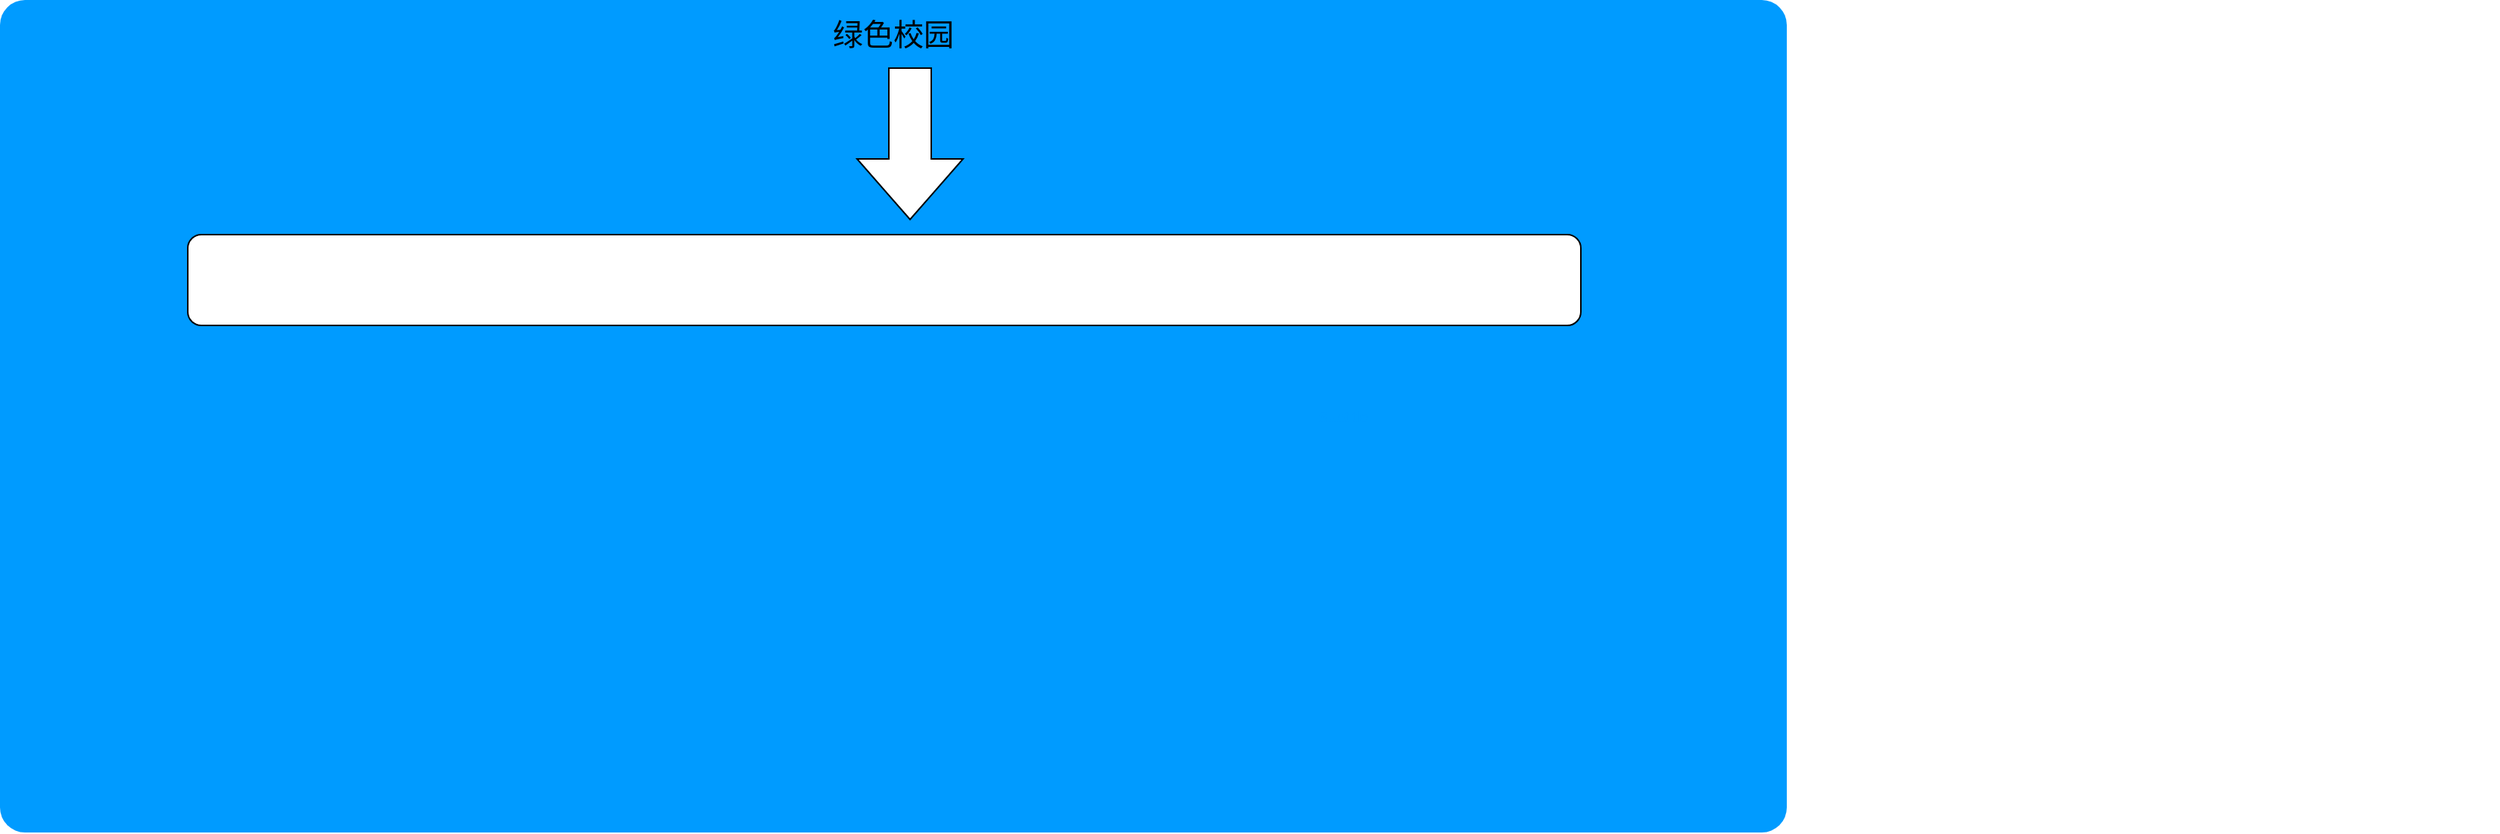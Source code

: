 <mxfile version="22.0.5" type="github">
  <diagram name="Page-1" id="7a6c530e-6e37-e111-ec74-82921da8cc10">
    <mxGraphModel dx="2779.5" dy="1894" grid="1" gridSize="10" guides="1" tooltips="1" connect="1" arrows="1" fold="1" page="1" pageScale="1.5" pageWidth="1169" pageHeight="826" background="#FFFFFF" math="0" shadow="0">
      <root>
        <mxCell id="0" style=";html=1;" />
        <mxCell id="1" style=";html=1;" parent="0" />
        <mxCell id="23046e2b9bb16c14-116" value="绿色校园" style="whiteSpace=wrap;html=1;rounded=1;shadow=0;strokeColor=none;strokeWidth=2;fillColor=#009BFF;fontSize=20;fontColor=#000000;align=center;arcSize=3;verticalAlign=top;spacingTop=4;" parent="1" vertex="1">
          <mxGeometry x="-10" y="-175" width="1180" height="550" as="geometry" />
        </mxCell>
        <mxCell id="23046e2b9bb16c14-70" style="edgeStyle=orthogonalEdgeStyle;html=1;startArrow=none;startFill=0;startSize=10;endArrow=none;endFill=0;endSize=10;strokeWidth=3;fontSize=11;fontColor=#FFFFFF;strokeColor=#FFFFFF;dashed=1;rounded=0;" parent="1" edge="1">
          <mxGeometry relative="1" as="geometry">
            <mxPoint x="581" y="698" as="sourcePoint" />
            <Array as="points">
              <mxPoint x="581" y="730" />
              <mxPoint x="1361" y="730" />
            </Array>
          </mxGeometry>
        </mxCell>
        <mxCell id="23046e2b9bb16c14-114" value="Subtitle" style="text;html=1;strokeColor=none;fillColor=none;align=center;verticalAlign=middle;whiteSpace=wrap;rounded=0;shadow=0;fontSize=10;fontColor=#009BFF;" parent="1" vertex="1">
          <mxGeometry x="114" y="90" width="1526" height="20" as="geometry" />
        </mxCell>
        <mxCell id="uMxO5oqoXwsu2ZveeJh7-1" value="" style="rounded=1;whiteSpace=wrap;html=1;" vertex="1" parent="1">
          <mxGeometry x="114" y="-20" width="920" height="60" as="geometry" />
        </mxCell>
        <mxCell id="uMxO5oqoXwsu2ZveeJh7-3" value="" style="html=1;shadow=0;dashed=0;align=center;verticalAlign=middle;shape=mxgraph.arrows2.arrow;dy=0.6;dx=40;direction=south;notch=0;" vertex="1" parent="1">
          <mxGeometry x="556" y="-130" width="70" height="100" as="geometry" />
        </mxCell>
      </root>
    </mxGraphModel>
  </diagram>
</mxfile>
